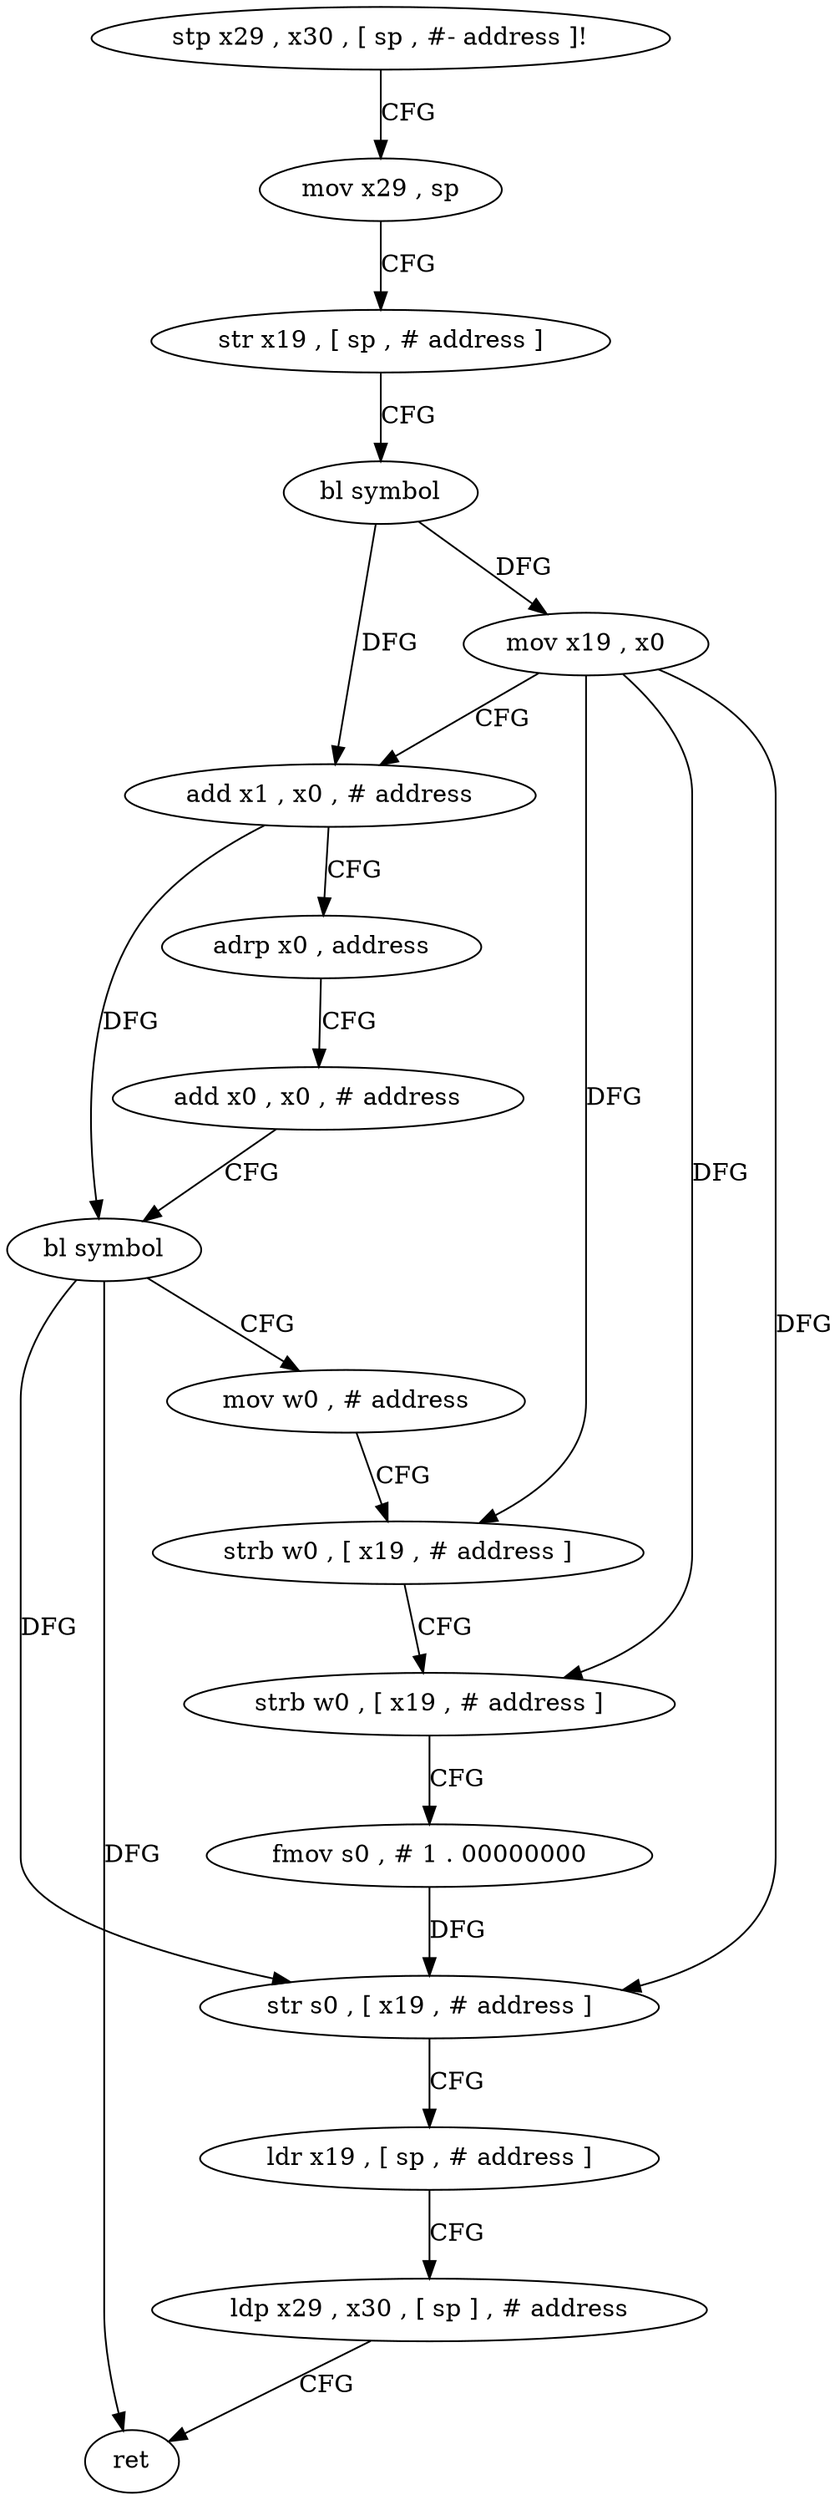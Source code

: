 digraph "func" {
"4256888" [label = "stp x29 , x30 , [ sp , #- address ]!" ]
"4256892" [label = "mov x29 , sp" ]
"4256896" [label = "str x19 , [ sp , # address ]" ]
"4256900" [label = "bl symbol" ]
"4256904" [label = "mov x19 , x0" ]
"4256908" [label = "add x1 , x0 , # address" ]
"4256912" [label = "adrp x0 , address" ]
"4256916" [label = "add x0 , x0 , # address" ]
"4256920" [label = "bl symbol" ]
"4256924" [label = "mov w0 , # address" ]
"4256928" [label = "strb w0 , [ x19 , # address ]" ]
"4256932" [label = "strb w0 , [ x19 , # address ]" ]
"4256936" [label = "fmov s0 , # 1 . 00000000" ]
"4256940" [label = "str s0 , [ x19 , # address ]" ]
"4256944" [label = "ldr x19 , [ sp , # address ]" ]
"4256948" [label = "ldp x29 , x30 , [ sp ] , # address" ]
"4256952" [label = "ret" ]
"4256888" -> "4256892" [ label = "CFG" ]
"4256892" -> "4256896" [ label = "CFG" ]
"4256896" -> "4256900" [ label = "CFG" ]
"4256900" -> "4256904" [ label = "DFG" ]
"4256900" -> "4256908" [ label = "DFG" ]
"4256904" -> "4256908" [ label = "CFG" ]
"4256904" -> "4256928" [ label = "DFG" ]
"4256904" -> "4256932" [ label = "DFG" ]
"4256904" -> "4256940" [ label = "DFG" ]
"4256908" -> "4256912" [ label = "CFG" ]
"4256908" -> "4256920" [ label = "DFG" ]
"4256912" -> "4256916" [ label = "CFG" ]
"4256916" -> "4256920" [ label = "CFG" ]
"4256920" -> "4256924" [ label = "CFG" ]
"4256920" -> "4256952" [ label = "DFG" ]
"4256920" -> "4256940" [ label = "DFG" ]
"4256924" -> "4256928" [ label = "CFG" ]
"4256928" -> "4256932" [ label = "CFG" ]
"4256932" -> "4256936" [ label = "CFG" ]
"4256936" -> "4256940" [ label = "DFG" ]
"4256940" -> "4256944" [ label = "CFG" ]
"4256944" -> "4256948" [ label = "CFG" ]
"4256948" -> "4256952" [ label = "CFG" ]
}
